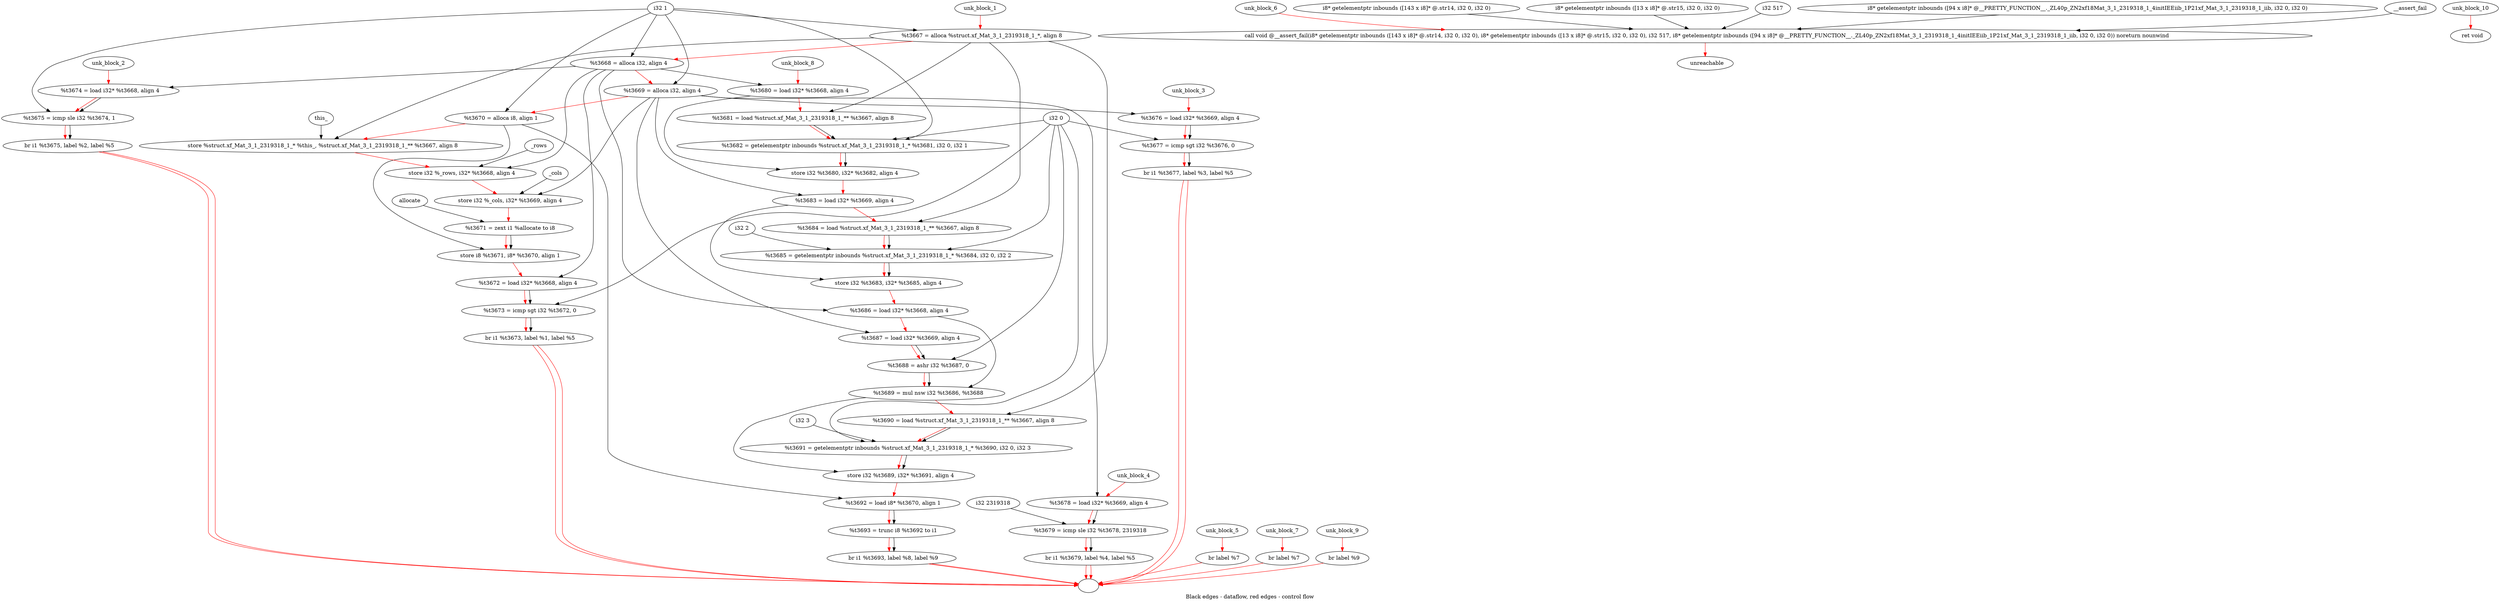 digraph G {
compound=true
label="Black edges - dataflow, red edges - control flow"
"t3667" [label="  %t3667 = alloca %struct.xf_Mat_3_1_2319318_1_*, align 8"]
"t3668" [label="  %t3668 = alloca i32, align 4"]
"t3669" [label="  %t3669 = alloca i32, align 4"]
"t3670" [label="  %t3670 = alloca i8, align 1"]
"_1" [label="  store %struct.xf_Mat_3_1_2319318_1_* %this_, %struct.xf_Mat_3_1_2319318_1_** %t3667, align 8"]
"_2" [label="  store i32 %_rows, i32* %t3668, align 4"]
"_3" [label="  store i32 %_cols, i32* %t3669, align 4"]
"t3671" [label="  %t3671 = zext i1 %allocate to i8"]
"_4" [label="  store i8 %t3671, i8* %t3670, align 1"]
"t3672" [label="  %t3672 = load i32* %t3668, align 4"]
"t3673" [label="  %t3673 = icmp sgt i32 %t3672, 0"]
"_5" [label="  br i1 %t3673, label %1, label %5"]
"unk_block_1" -> "t3667"[color=red]
"i32 1" -> "t3667"
"t3667" -> "t3668"[color=red weight=2]
"i32 1" -> "t3668"
"t3668" -> "t3669"[color=red weight=2]
"i32 1" -> "t3669"
"t3669" -> "t3670"[color=red weight=2]
"i32 1" -> "t3670"
"t3670" -> "_1"[color=red weight=2]
"this_" -> "_1"
"t3667" -> "_1"
"_1" -> "_2"[color=red weight=2]
"_rows" -> "_2"
"t3668" -> "_2"
"_2" -> "_3"[color=red weight=2]
"_cols" -> "_3"
"t3669" -> "_3"
"_3" -> "t3671"[color=red weight=2]
"allocate" -> "t3671"
"t3671" -> "_4"[color=red weight=2]
"t3671" -> "_4"
"t3670" -> "_4"
"_4" -> "t3672"[color=red weight=2]
"t3668" -> "t3672"
"t3672" -> "t3673"[color=red weight=2]
"t3672" -> "t3673"
"i32 0" -> "t3673"
"t3673" -> "_5"[color=red weight=2]
"t3673" -> "_5"
"_5" -> ""[color=red]
"_5" -> ""[color=red]

"t3674" [label="  %t3674 = load i32* %t3668, align 4"]
"t3675" [label="  %t3675 = icmp sle i32 %t3674, 1"]
"_6" [label="  br i1 %t3675, label %2, label %5"]
"unk_block_2" -> "t3674"[color=red]
"t3668" -> "t3674"
"t3674" -> "t3675"[color=red weight=2]
"t3674" -> "t3675"
"i32 1" -> "t3675"
"t3675" -> "_6"[color=red weight=2]
"t3675" -> "_6"
"_6" -> ""[color=red]
"_6" -> ""[color=red]

"t3676" [label="  %t3676 = load i32* %t3669, align 4"]
"t3677" [label="  %t3677 = icmp sgt i32 %t3676, 0"]
"_7" [label="  br i1 %t3677, label %3, label %5"]
"unk_block_3" -> "t3676"[color=red]
"t3669" -> "t3676"
"t3676" -> "t3677"[color=red weight=2]
"t3676" -> "t3677"
"i32 0" -> "t3677"
"t3677" -> "_7"[color=red weight=2]
"t3677" -> "_7"
"_7" -> ""[color=red]
"_7" -> ""[color=red]

"t3678" [label="  %t3678 = load i32* %t3669, align 4"]
"t3679" [label="  %t3679 = icmp sle i32 %t3678, 2319318"]
"_8" [label="  br i1 %t3679, label %4, label %5"]
"unk_block_4" -> "t3678"[color=red]
"t3669" -> "t3678"
"t3678" -> "t3679"[color=red weight=2]
"t3678" -> "t3679"
"i32 2319318" -> "t3679"
"t3679" -> "_8"[color=red weight=2]
"t3679" -> "_8"
"_8" -> ""[color=red]
"_8" -> ""[color=red]

"_9" [label="  br label %7"]
"unk_block_5" -> "_9"[color=red]
"_9" -> ""[color=red]

"_10" [label="  call void @__assert_fail(i8* getelementptr inbounds ([143 x i8]* @.str14, i32 0, i32 0), i8* getelementptr inbounds ([13 x i8]* @.str15, i32 0, i32 0), i32 517, i8* getelementptr inbounds ([94 x i8]* @__PRETTY_FUNCTION__._ZL40p_ZN2xf18Mat_3_1_2319318_1_4initIEEiib_1P21xf_Mat_3_1_2319318_1_iib, i32 0, i32 0)) noreturn nounwind"]
"_11" [label="  unreachable"]
"unk_block_6" -> "_10"[color=red]
"i8* getelementptr inbounds ([143 x i8]* @.str14, i32 0, i32 0)" -> "_10"
"i8* getelementptr inbounds ([13 x i8]* @.str15, i32 0, i32 0)" -> "_10"
"i32 517" -> "_10"
"i8* getelementptr inbounds ([94 x i8]* @__PRETTY_FUNCTION__._ZL40p_ZN2xf18Mat_3_1_2319318_1_4initIEEiib_1P21xf_Mat_3_1_2319318_1_iib, i32 0, i32 0)" -> "_10"
"__assert_fail" -> "_10"
"_10" -> "_11"[color=red weight=2]

"_12" [label="  br label %7"]
"unk_block_7" -> "_12"[color=red]
"_12" -> ""[color=red]

"t3680" [label="  %t3680 = load i32* %t3668, align 4"]
"t3681" [label="  %t3681 = load %struct.xf_Mat_3_1_2319318_1_** %t3667, align 8"]
"t3682" [label="  %t3682 = getelementptr inbounds %struct.xf_Mat_3_1_2319318_1_* %t3681, i32 0, i32 1"]
"_13" [label="  store i32 %t3680, i32* %t3682, align 4"]
"t3683" [label="  %t3683 = load i32* %t3669, align 4"]
"t3684" [label="  %t3684 = load %struct.xf_Mat_3_1_2319318_1_** %t3667, align 8"]
"t3685" [label="  %t3685 = getelementptr inbounds %struct.xf_Mat_3_1_2319318_1_* %t3684, i32 0, i32 2"]
"_14" [label="  store i32 %t3683, i32* %t3685, align 4"]
"t3686" [label="  %t3686 = load i32* %t3668, align 4"]
"t3687" [label="  %t3687 = load i32* %t3669, align 4"]
"t3688" [label="  %t3688 = ashr i32 %t3687, 0"]
"t3689" [label="  %t3689 = mul nsw i32 %t3686, %t3688"]
"t3690" [label="  %t3690 = load %struct.xf_Mat_3_1_2319318_1_** %t3667, align 8"]
"t3691" [label="  %t3691 = getelementptr inbounds %struct.xf_Mat_3_1_2319318_1_* %t3690, i32 0, i32 3"]
"_15" [label="  store i32 %t3689, i32* %t3691, align 4"]
"t3692" [label="  %t3692 = load i8* %t3670, align 1"]
"t3693" [label="  %t3693 = trunc i8 %t3692 to i1"]
"_16" [label="  br i1 %t3693, label %8, label %9"]
"unk_block_8" -> "t3680"[color=red]
"t3668" -> "t3680"
"t3680" -> "t3681"[color=red weight=2]
"t3667" -> "t3681"
"t3681" -> "t3682"[color=red weight=2]
"t3681" -> "t3682"
"i32 0" -> "t3682"
"i32 1" -> "t3682"
"t3682" -> "_13"[color=red weight=2]
"t3680" -> "_13"
"t3682" -> "_13"
"_13" -> "t3683"[color=red weight=2]
"t3669" -> "t3683"
"t3683" -> "t3684"[color=red weight=2]
"t3667" -> "t3684"
"t3684" -> "t3685"[color=red weight=2]
"t3684" -> "t3685"
"i32 0" -> "t3685"
"i32 2" -> "t3685"
"t3685" -> "_14"[color=red weight=2]
"t3683" -> "_14"
"t3685" -> "_14"
"_14" -> "t3686"[color=red weight=2]
"t3668" -> "t3686"
"t3686" -> "t3687"[color=red weight=2]
"t3669" -> "t3687"
"t3687" -> "t3688"[color=red weight=2]
"t3687" -> "t3688"
"i32 0" -> "t3688"
"t3688" -> "t3689"[color=red weight=2]
"t3686" -> "t3689"
"t3688" -> "t3689"
"t3689" -> "t3690"[color=red weight=2]
"t3667" -> "t3690"
"t3690" -> "t3691"[color=red weight=2]
"t3690" -> "t3691"
"i32 0" -> "t3691"
"i32 3" -> "t3691"
"t3691" -> "_15"[color=red weight=2]
"t3689" -> "_15"
"t3691" -> "_15"
"_15" -> "t3692"[color=red weight=2]
"t3670" -> "t3692"
"t3692" -> "t3693"[color=red weight=2]
"t3692" -> "t3693"
"t3693" -> "_16"[color=red weight=2]
"t3693" -> "_16"
"_16" -> ""[color=red]
"_16" -> ""[color=red]

"_17" [label="  br label %9"]
"unk_block_9" -> "_17"[color=red]
"_17" -> ""[color=red]

"_18" [label="  ret void"]
"unk_block_10" -> "_18"[color=red]

}
